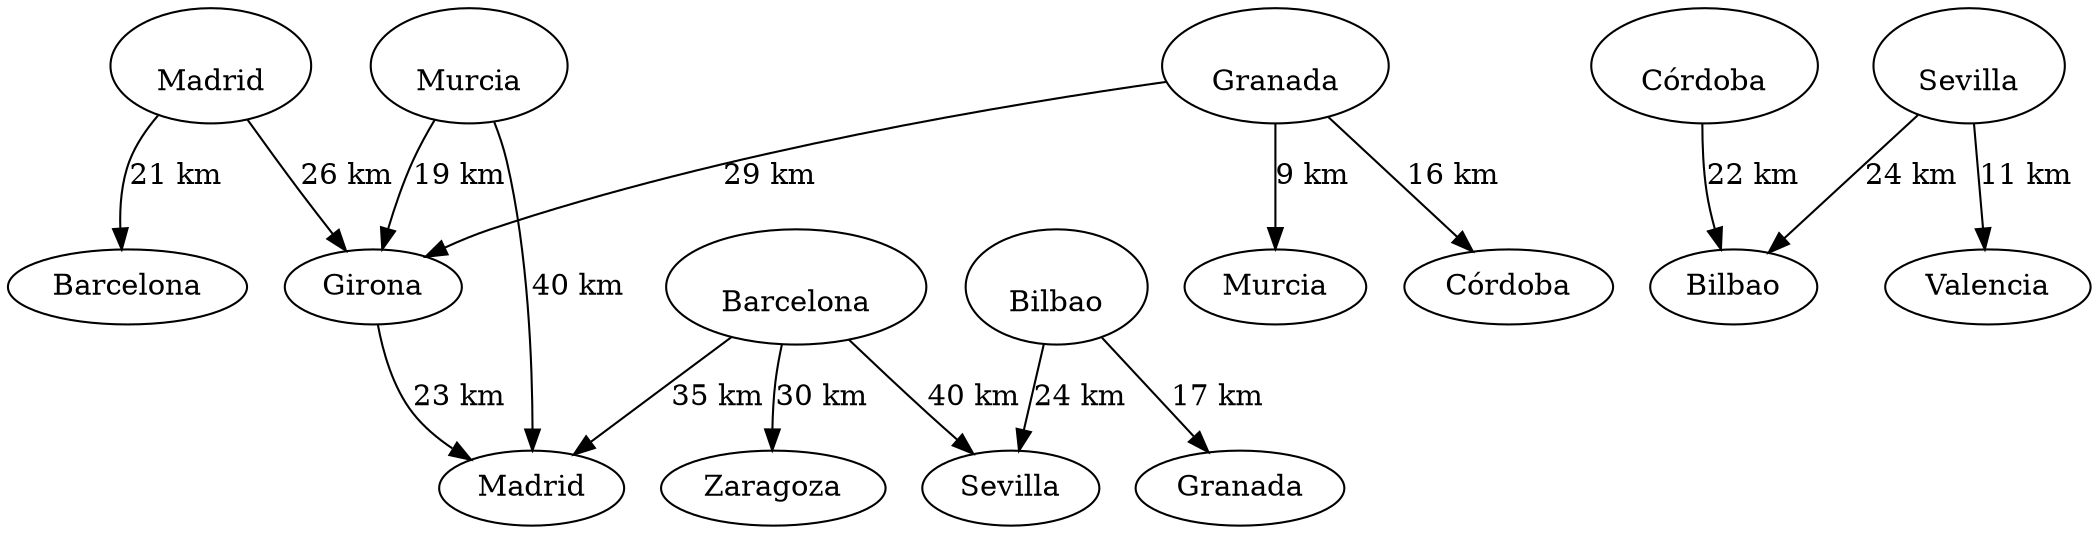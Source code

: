 digraph GrafoRutas {
  "Barcelona";
  "Zaragoza";
  "
Barcelona";
  "
Córdoba";
  "Bilbao";
  "
Granada";
  "Madrid";
  "
Madrid";
  "Murcia";
  "Sevilla";
  "
Sevilla";
  "Córdoba";
  "Girona";
  "
Bilbao";
  "Valencia";
  "
Murcia";
  "Granada";
  "
Córdoba" -> "Bilbao" [label="22 km"];
  "
Murcia" -> "Girona" [label="19 km"];
  "
Murcia" -> "Madrid" [label="40 km"];
  "
Granada" -> "Murcia" [label="9 km"];
  "
Granada" -> "Córdoba" [label="16 km"];
  "
Granada" -> "Girona" [label="29 km"];
  "
Bilbao" -> "Granada" [label="17 km"];
  "
Bilbao" -> "Sevilla" [label="24 km"];
  "
Sevilla" -> "Valencia" [label="11 km"];
  "
Sevilla" -> "Bilbao" [label="24 km"];
  "
Barcelona" -> "Madrid" [label="35 km"];
  "
Barcelona" -> "Zaragoza" [label="30 km"];
  "
Barcelona" -> "Sevilla" [label="40 km"];
  "
Madrid" -> "Girona" [label="26 km"];
  "
Madrid" -> "Barcelona" [label="21 km"];
  "Girona" -> "Madrid" [label="23 km"];
}
